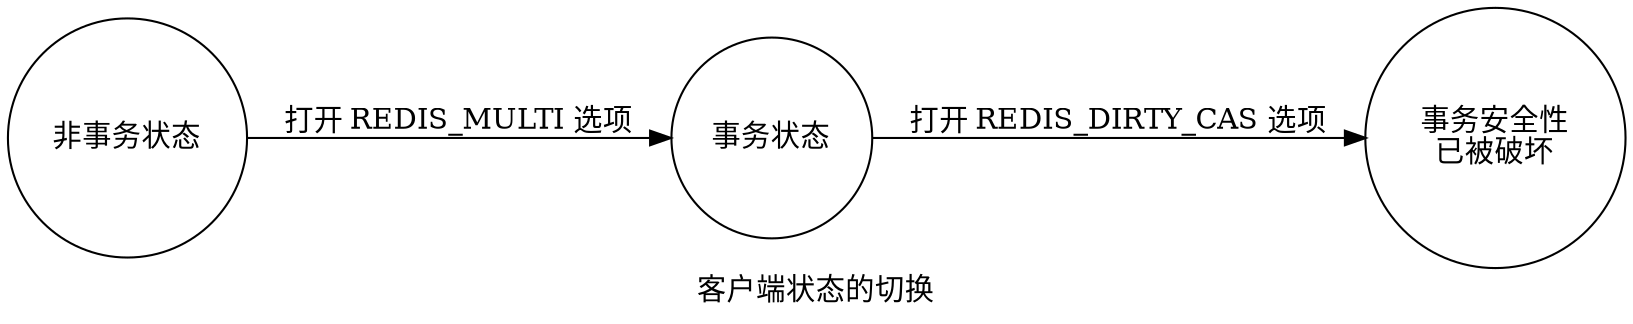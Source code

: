 digraph dirty_cas {
    rankdir = LR;
    node [shape = circle];

    label = "客户端状态的切换";

    normal [label = "非事务状态"];

    transaction [label = "事务状态"];

    dirty_cas [label = "事务安全性\n已被破坏"];

    normal -> transaction [label = "打开 REDIS_MULTI 选项"];

    transaction -> dirty_cas [label = "打开 REDIS_DIRTY_CAS 选项"];
}
